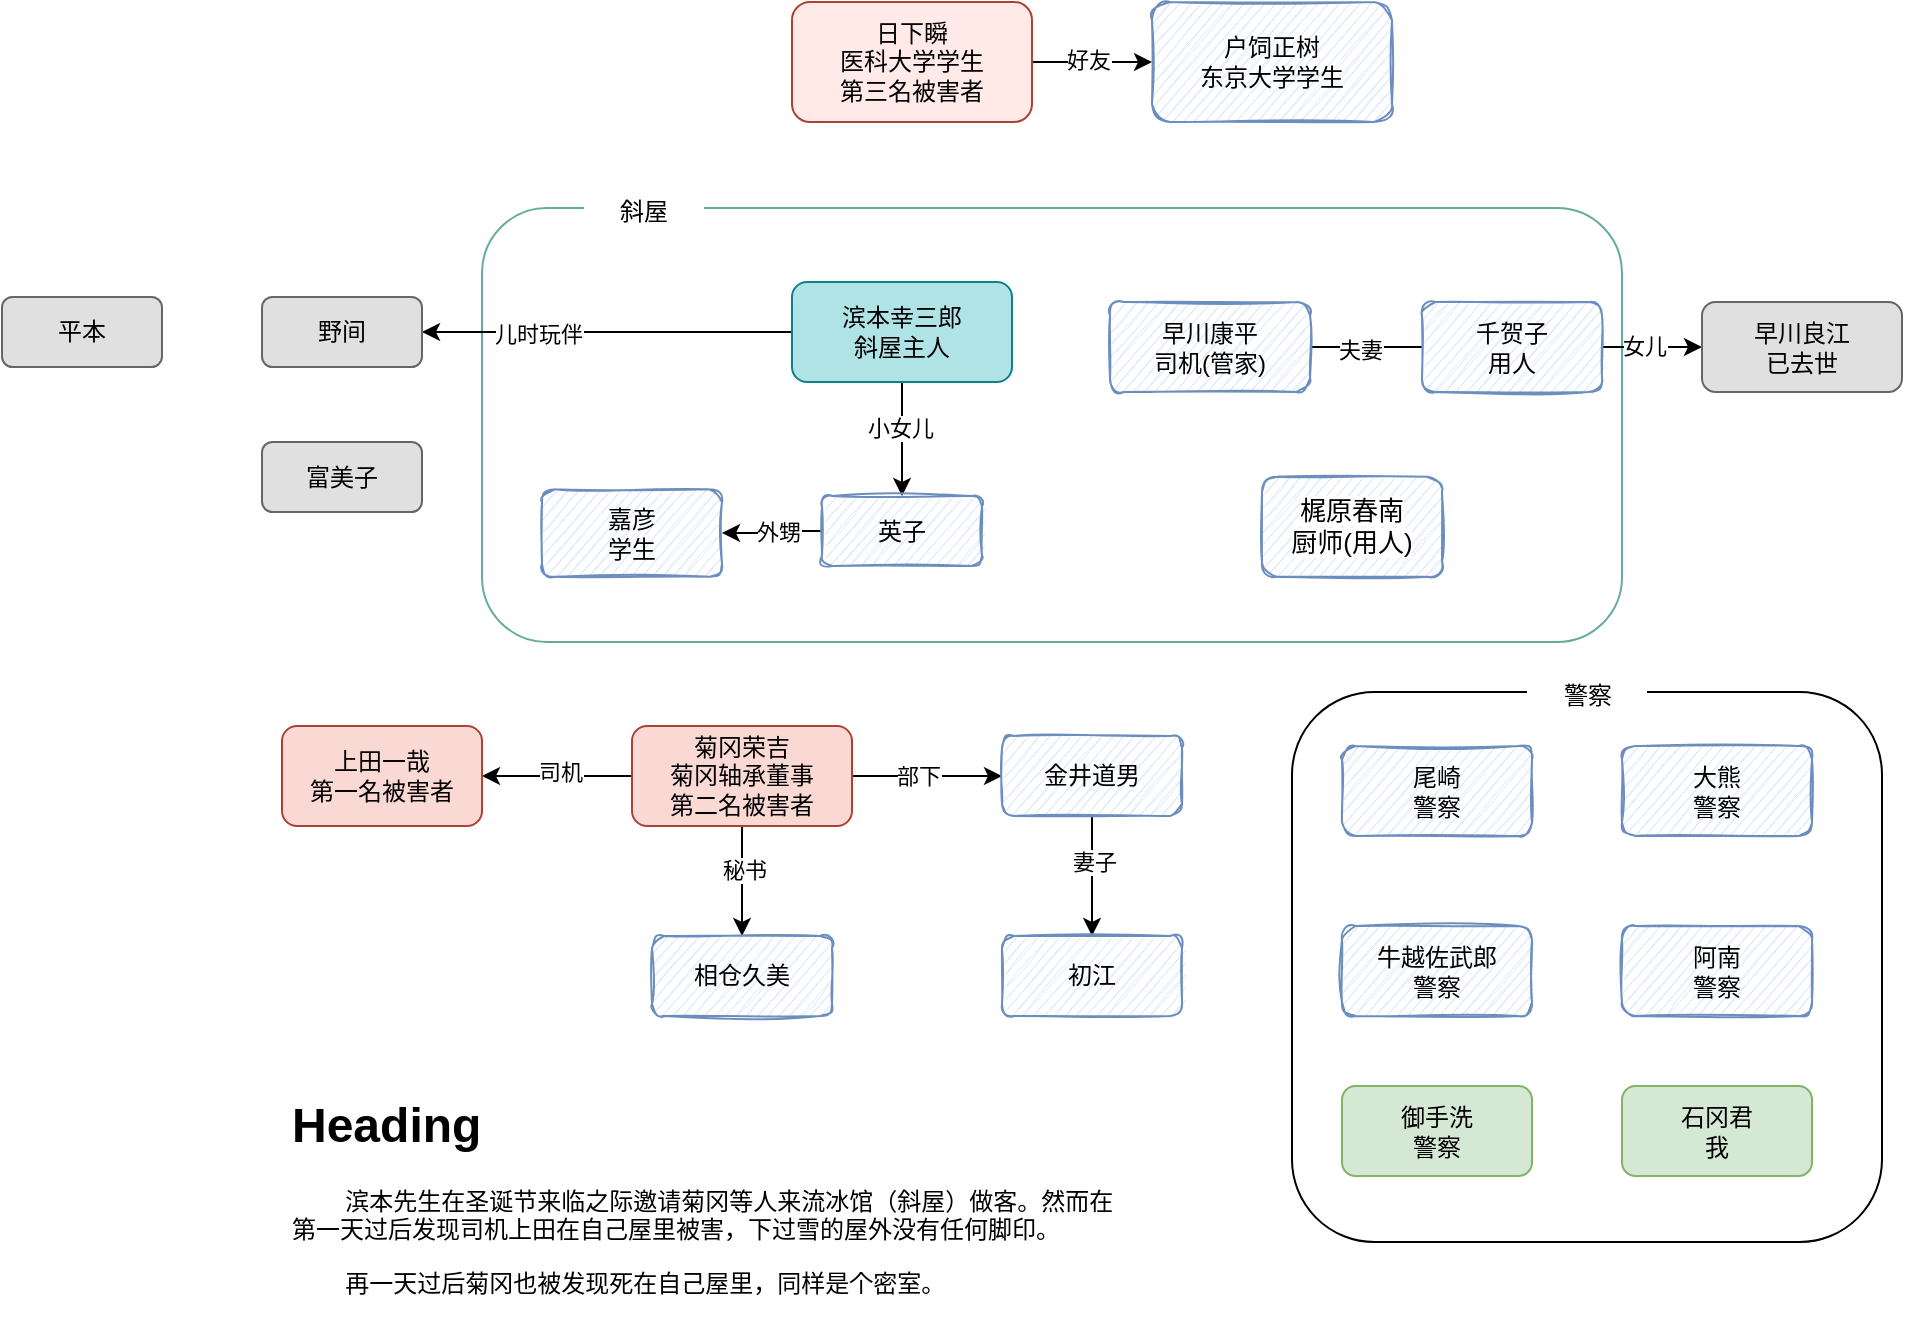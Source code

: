 <mxfile version="16.2.7" type="github">
  <diagram id="lh8hDAflFcDKO-PEYpGf" name="Page-1">
    <mxGraphModel dx="2145" dy="851" grid="1" gridSize="10" guides="1" tooltips="1" connect="1" arrows="1" fold="1" page="1" pageScale="1" pageWidth="827" pageHeight="1169" math="0" shadow="0">
      <root>
        <mxCell id="0" />
        <mxCell id="1" parent="0" />
        <mxCell id="QhgtQVxIqn2LwHONb7wN-4" value="" style="rounded=1;whiteSpace=wrap;html=1;sketch=0;fillColor=none;" vertex="1" parent="1">
          <mxGeometry x="-65" y="395" width="295" height="275" as="geometry" />
        </mxCell>
        <mxCell id="HBpwvR4IjdDxbwPWC7km-29" value="" style="rounded=1;whiteSpace=wrap;html=1;sketch=0;fillColor=none;strokeColor=#67AB9F;" parent="1" vertex="1">
          <mxGeometry x="-470" y="153" width="570" height="217" as="geometry" />
        </mxCell>
        <mxCell id="HBpwvR4IjdDxbwPWC7km-3" value="" style="edgeStyle=orthogonalEdgeStyle;rounded=0;orthogonalLoop=1;jettySize=auto;html=1;" parent="1" source="HBpwvR4IjdDxbwPWC7km-1" target="HBpwvR4IjdDxbwPWC7km-2" edge="1">
          <mxGeometry relative="1" as="geometry" />
        </mxCell>
        <mxCell id="HBpwvR4IjdDxbwPWC7km-4" value="小女儿" style="edgeLabel;html=1;align=center;verticalAlign=middle;resizable=0;points=[];" parent="HBpwvR4IjdDxbwPWC7km-3" vertex="1" connectable="0">
          <mxGeometry x="-0.2" y="4" relative="1" as="geometry">
            <mxPoint x="-5" as="offset" />
          </mxGeometry>
        </mxCell>
        <mxCell id="QhgtQVxIqn2LwHONb7wN-12" style="edgeStyle=orthogonalEdgeStyle;rounded=0;orthogonalLoop=1;jettySize=auto;html=1;" edge="1" parent="1" source="HBpwvR4IjdDxbwPWC7km-1" target="QhgtQVxIqn2LwHONb7wN-11">
          <mxGeometry relative="1" as="geometry" />
        </mxCell>
        <mxCell id="QhgtQVxIqn2LwHONb7wN-13" value="儿时玩伴" style="edgeLabel;html=1;align=center;verticalAlign=middle;resizable=0;points=[];" vertex="1" connectable="0" parent="QhgtQVxIqn2LwHONb7wN-12">
          <mxGeometry x="0.312" y="1" relative="1" as="geometry">
            <mxPoint x="-6" as="offset" />
          </mxGeometry>
        </mxCell>
        <mxCell id="HBpwvR4IjdDxbwPWC7km-1" value="滨本幸三郎&lt;br&gt;斜屋主人" style="rounded=1;whiteSpace=wrap;html=1;fillColor=#b0e3e6;strokeColor=#0e8088;sketch=0;" parent="1" vertex="1">
          <mxGeometry x="-315" y="190" width="110" height="50" as="geometry" />
        </mxCell>
        <mxCell id="HBpwvR4IjdDxbwPWC7km-24" value="" style="edgeStyle=orthogonalEdgeStyle;rounded=0;orthogonalLoop=1;jettySize=auto;html=1;" parent="1" source="HBpwvR4IjdDxbwPWC7km-2" target="HBpwvR4IjdDxbwPWC7km-23" edge="1">
          <mxGeometry relative="1" as="geometry" />
        </mxCell>
        <mxCell id="HBpwvR4IjdDxbwPWC7km-25" value="外甥" style="edgeLabel;html=1;align=center;verticalAlign=middle;resizable=0;points=[];" parent="HBpwvR4IjdDxbwPWC7km-24" vertex="1" connectable="0">
          <mxGeometry x="-0.125" relative="1" as="geometry">
            <mxPoint as="offset" />
          </mxGeometry>
        </mxCell>
        <mxCell id="HBpwvR4IjdDxbwPWC7km-2" value="英子" style="rounded=1;whiteSpace=wrap;html=1;fillColor=#dae8fc;strokeColor=#6c8ebf;sketch=1;" parent="1" vertex="1">
          <mxGeometry x="-300" y="297" width="80" height="35" as="geometry" />
        </mxCell>
        <mxCell id="HBpwvR4IjdDxbwPWC7km-7" value="" style="edgeStyle=orthogonalEdgeStyle;rounded=0;orthogonalLoop=1;jettySize=auto;html=1;" parent="1" source="HBpwvR4IjdDxbwPWC7km-5" target="HBpwvR4IjdDxbwPWC7km-6" edge="1">
          <mxGeometry relative="1" as="geometry" />
        </mxCell>
        <mxCell id="HBpwvR4IjdDxbwPWC7km-8" value="秘书" style="edgeLabel;html=1;align=center;verticalAlign=middle;resizable=0;points=[];" parent="HBpwvR4IjdDxbwPWC7km-7" vertex="1" connectable="0">
          <mxGeometry x="-0.2" y="3" relative="1" as="geometry">
            <mxPoint x="-2" as="offset" />
          </mxGeometry>
        </mxCell>
        <mxCell id="HBpwvR4IjdDxbwPWC7km-10" value="" style="edgeStyle=orthogonalEdgeStyle;rounded=0;orthogonalLoop=1;jettySize=auto;html=1;" parent="1" source="HBpwvR4IjdDxbwPWC7km-5" target="HBpwvR4IjdDxbwPWC7km-9" edge="1">
          <mxGeometry relative="1" as="geometry" />
        </mxCell>
        <mxCell id="HBpwvR4IjdDxbwPWC7km-11" value="司机" style="edgeLabel;html=1;align=center;verticalAlign=middle;resizable=0;points=[];" parent="HBpwvR4IjdDxbwPWC7km-10" vertex="1" connectable="0">
          <mxGeometry x="-0.029" y="-2" relative="1" as="geometry">
            <mxPoint as="offset" />
          </mxGeometry>
        </mxCell>
        <mxCell id="HBpwvR4IjdDxbwPWC7km-14" value="" style="edgeStyle=orthogonalEdgeStyle;rounded=0;orthogonalLoop=1;jettySize=auto;html=1;" parent="1" source="HBpwvR4IjdDxbwPWC7km-5" target="HBpwvR4IjdDxbwPWC7km-13" edge="1">
          <mxGeometry relative="1" as="geometry" />
        </mxCell>
        <mxCell id="HBpwvR4IjdDxbwPWC7km-15" value="部下" style="edgeLabel;html=1;align=center;verticalAlign=middle;resizable=0;points=[];" parent="HBpwvR4IjdDxbwPWC7km-14" vertex="1" connectable="0">
          <mxGeometry x="-0.28" relative="1" as="geometry">
            <mxPoint x="6" as="offset" />
          </mxGeometry>
        </mxCell>
        <mxCell id="HBpwvR4IjdDxbwPWC7km-5" value="菊冈荣吉&lt;br&gt;菊冈轴承董事&lt;br&gt;第二名被害者" style="rounded=1;whiteSpace=wrap;html=1;fillColor=#fad9d5;strokeColor=#ae4132;sketch=0;" parent="1" vertex="1">
          <mxGeometry x="-395" y="412" width="110" height="50" as="geometry" />
        </mxCell>
        <mxCell id="HBpwvR4IjdDxbwPWC7km-6" value="相仓久美" style="rounded=1;whiteSpace=wrap;html=1;fillColor=#dae8fc;strokeColor=#6c8ebf;sketch=1;" parent="1" vertex="1">
          <mxGeometry x="-385" y="517" width="90" height="40" as="geometry" />
        </mxCell>
        <mxCell id="HBpwvR4IjdDxbwPWC7km-9" value="上田一哉&lt;br&gt;第一名被害者" style="whiteSpace=wrap;html=1;fillColor=#fad9d5;strokeColor=#ae4132;rounded=1;sketch=0;" parent="1" vertex="1">
          <mxGeometry x="-570" y="412" width="100" height="50" as="geometry" />
        </mxCell>
        <mxCell id="y3THyuRNtBfS03ENWsE7-1" value="" style="edgeStyle=orthogonalEdgeStyle;rounded=0;orthogonalLoop=1;jettySize=auto;html=1;endArrow=none;endFill=0;" parent="1" source="HBpwvR4IjdDxbwPWC7km-12" target="HBpwvR4IjdDxbwPWC7km-26" edge="1">
          <mxGeometry relative="1" as="geometry" />
        </mxCell>
        <mxCell id="y3THyuRNtBfS03ENWsE7-2" value="夫妻" style="edgeLabel;html=1;align=center;verticalAlign=middle;resizable=0;points=[];" parent="y3THyuRNtBfS03ENWsE7-1" vertex="1" connectable="0">
          <mxGeometry y="-3" relative="1" as="geometry">
            <mxPoint x="-3" y="-2" as="offset" />
          </mxGeometry>
        </mxCell>
        <mxCell id="HBpwvR4IjdDxbwPWC7km-12" value="早川康平&lt;br&gt;司机(管家)" style="rounded=1;whiteSpace=wrap;html=1;fillColor=#dae8fc;strokeColor=#6c8ebf;sketch=1;" parent="1" vertex="1">
          <mxGeometry x="-156" y="200" width="100" height="45" as="geometry" />
        </mxCell>
        <mxCell id="HBpwvR4IjdDxbwPWC7km-17" value="" style="edgeStyle=orthogonalEdgeStyle;rounded=0;orthogonalLoop=1;jettySize=auto;html=1;" parent="1" source="HBpwvR4IjdDxbwPWC7km-13" target="HBpwvR4IjdDxbwPWC7km-16" edge="1">
          <mxGeometry relative="1" as="geometry" />
        </mxCell>
        <mxCell id="HBpwvR4IjdDxbwPWC7km-18" value="妻子" style="edgeLabel;html=1;align=center;verticalAlign=middle;resizable=0;points=[];" parent="HBpwvR4IjdDxbwPWC7km-17" vertex="1" connectable="0">
          <mxGeometry x="-0.4" y="1" relative="1" as="geometry">
            <mxPoint y="5" as="offset" />
          </mxGeometry>
        </mxCell>
        <mxCell id="HBpwvR4IjdDxbwPWC7km-13" value="金井道男" style="rounded=1;whiteSpace=wrap;html=1;fillColor=#dae8fc;strokeColor=#6c8ebf;sketch=1;" parent="1" vertex="1">
          <mxGeometry x="-210" y="417" width="90" height="40" as="geometry" />
        </mxCell>
        <mxCell id="HBpwvR4IjdDxbwPWC7km-16" value="初江" style="whiteSpace=wrap;html=1;fillColor=#dae8fc;strokeColor=#6c8ebf;rounded=1;sketch=1;" parent="1" vertex="1">
          <mxGeometry x="-210" y="517" width="90" height="40" as="geometry" />
        </mxCell>
        <mxCell id="HBpwvR4IjdDxbwPWC7km-21" value="" style="edgeStyle=orthogonalEdgeStyle;rounded=0;orthogonalLoop=1;jettySize=auto;html=1;" parent="1" source="HBpwvR4IjdDxbwPWC7km-19" target="HBpwvR4IjdDxbwPWC7km-20" edge="1">
          <mxGeometry relative="1" as="geometry" />
        </mxCell>
        <mxCell id="HBpwvR4IjdDxbwPWC7km-22" value="好友" style="edgeLabel;html=1;align=center;verticalAlign=middle;resizable=0;points=[];" parent="HBpwvR4IjdDxbwPWC7km-21" vertex="1" connectable="0">
          <mxGeometry x="-0.25" y="1" relative="1" as="geometry">
            <mxPoint x="5" as="offset" />
          </mxGeometry>
        </mxCell>
        <mxCell id="HBpwvR4IjdDxbwPWC7km-19" value="日下瞬&lt;br&gt;医科大学学生&lt;br&gt;第三名被害者" style="whiteSpace=wrap;html=1;fillColor=#FFEAE8;strokeColor=#ae4132;rounded=1;sketch=0;" parent="1" vertex="1">
          <mxGeometry x="-315" y="50" width="120" height="60" as="geometry" />
        </mxCell>
        <mxCell id="HBpwvR4IjdDxbwPWC7km-20" value="户饲正树&lt;br&gt;东京大学学生" style="whiteSpace=wrap;html=1;fillColor=#dae8fc;strokeColor=#6c8ebf;rounded=1;sketch=1;" parent="1" vertex="1">
          <mxGeometry x="-135" y="50" width="120" height="60" as="geometry" />
        </mxCell>
        <mxCell id="HBpwvR4IjdDxbwPWC7km-23" value="嘉彦&lt;br&gt;学生" style="rounded=1;whiteSpace=wrap;html=1;fillColor=#dae8fc;strokeColor=#6c8ebf;sketch=1;" parent="1" vertex="1">
          <mxGeometry x="-440" y="293.63" width="90" height="43.75" as="geometry" />
        </mxCell>
        <mxCell id="QhgtQVxIqn2LwHONb7wN-7" value="" style="edgeStyle=orthogonalEdgeStyle;rounded=0;orthogonalLoop=1;jettySize=auto;html=1;" edge="1" parent="1" source="HBpwvR4IjdDxbwPWC7km-26" target="QhgtQVxIqn2LwHONb7wN-6">
          <mxGeometry relative="1" as="geometry" />
        </mxCell>
        <mxCell id="QhgtQVxIqn2LwHONb7wN-8" value="女儿" style="edgeLabel;html=1;align=center;verticalAlign=middle;resizable=0;points=[];" vertex="1" connectable="0" parent="QhgtQVxIqn2LwHONb7wN-7">
          <mxGeometry x="0.08" y="3" relative="1" as="geometry">
            <mxPoint x="-6" y="2" as="offset" />
          </mxGeometry>
        </mxCell>
        <mxCell id="HBpwvR4IjdDxbwPWC7km-26" value="千贺子&lt;br&gt;用人" style="rounded=1;whiteSpace=wrap;html=1;fillColor=#dae8fc;strokeColor=#6c8ebf;sketch=1;" parent="1" vertex="1">
          <mxGeometry y="200" width="90" height="45" as="geometry" />
        </mxCell>
        <mxCell id="HBpwvR4IjdDxbwPWC7km-28" value="&lt;span style=&quot;font-family: &amp;#34;arial&amp;#34; , sans-serif ; font-size: 13px ; text-indent: 26px ; background-color: rgb(255 , 255 , 255)&quot;&gt;梶原春南&lt;br&gt;厨师(用人)&lt;br&gt;&lt;/span&gt;" style="rounded=1;whiteSpace=wrap;html=1;fillColor=#dae8fc;strokeColor=#6c8ebf;sketch=1;" parent="1" vertex="1">
          <mxGeometry x="-80" y="287.38" width="90" height="50" as="geometry" />
        </mxCell>
        <mxCell id="HBpwvR4IjdDxbwPWC7km-30" value="斜屋" style="text;html=1;strokeColor=none;fillColor=default;align=center;verticalAlign=middle;whiteSpace=wrap;rounded=0;sketch=0;" parent="1" vertex="1">
          <mxGeometry x="-419" y="140" width="60" height="30" as="geometry" />
        </mxCell>
        <mxCell id="HBpwvR4IjdDxbwPWC7km-31" value="大熊&lt;br&gt;警察" style="whiteSpace=wrap;html=1;fillColor=#dae8fc;strokeColor=#6c8ebf;rounded=1;sketch=1;" parent="1" vertex="1">
          <mxGeometry x="100" y="422" width="95" height="45" as="geometry" />
        </mxCell>
        <mxCell id="y3THyuRNtBfS03ENWsE7-3" value="牛越佐武郎&lt;br&gt;警察" style="whiteSpace=wrap;html=1;fillColor=#dae8fc;strokeColor=#6c8ebf;rounded=1;sketch=1;" parent="1" vertex="1">
          <mxGeometry x="-40" y="512" width="95" height="45" as="geometry" />
        </mxCell>
        <mxCell id="y3THyuRNtBfS03ENWsE7-4" value="尾崎&lt;br&gt;警察" style="whiteSpace=wrap;html=1;fillColor=#dae8fc;strokeColor=#6c8ebf;rounded=1;sketch=1;" parent="1" vertex="1">
          <mxGeometry x="-40" y="422" width="95" height="45" as="geometry" />
        </mxCell>
        <mxCell id="QhgtQVxIqn2LwHONb7wN-1" value="阿南&lt;br&gt;警察" style="whiteSpace=wrap;html=1;fillColor=#dae8fc;strokeColor=#6c8ebf;rounded=1;sketch=1;" vertex="1" parent="1">
          <mxGeometry x="100" y="512" width="95" height="45" as="geometry" />
        </mxCell>
        <mxCell id="QhgtQVxIqn2LwHONb7wN-2" value="御手洗&lt;br&gt;警察" style="whiteSpace=wrap;html=1;fillColor=#d5e8d4;strokeColor=#82b366;rounded=1;sketch=0;gradientColor=none;" vertex="1" parent="1">
          <mxGeometry x="-40" y="592" width="95" height="45" as="geometry" />
        </mxCell>
        <mxCell id="QhgtQVxIqn2LwHONb7wN-3" value="石冈君&lt;br&gt;我" style="whiteSpace=wrap;html=1;fillColor=#d5e8d4;strokeColor=#82b366;rounded=1;sketch=0;gradientColor=none;" vertex="1" parent="1">
          <mxGeometry x="100" y="592" width="95" height="45" as="geometry" />
        </mxCell>
        <mxCell id="QhgtQVxIqn2LwHONb7wN-5" value="警察" style="text;html=1;strokeColor=none;fillColor=default;align=center;verticalAlign=middle;whiteSpace=wrap;rounded=0;sketch=0;" vertex="1" parent="1">
          <mxGeometry x="52.5" y="382" width="60" height="30" as="geometry" />
        </mxCell>
        <mxCell id="QhgtQVxIqn2LwHONb7wN-6" value="早川良江&lt;br&gt;已去世" style="rounded=1;whiteSpace=wrap;html=1;fillColor=#E0E0E0;strokeColor=#666666;sketch=0;gradientColor=none;gradientDirection=north;" vertex="1" parent="1">
          <mxGeometry x="140" y="200" width="100" height="45" as="geometry" />
        </mxCell>
        <mxCell id="QhgtQVxIqn2LwHONb7wN-9" value="富美子" style="rounded=1;whiteSpace=wrap;html=1;fillColor=#E0E0E0;strokeColor=#666666;sketch=0;gradientColor=none;gradientDirection=north;" vertex="1" parent="1">
          <mxGeometry x="-580" y="270" width="80" height="35" as="geometry" />
        </mxCell>
        <mxCell id="QhgtQVxIqn2LwHONb7wN-10" value="平本" style="rounded=1;whiteSpace=wrap;html=1;fillColor=#E0E0E0;strokeColor=#666666;sketch=0;gradientColor=none;gradientDirection=north;" vertex="1" parent="1">
          <mxGeometry x="-710" y="197.5" width="80" height="35" as="geometry" />
        </mxCell>
        <mxCell id="QhgtQVxIqn2LwHONb7wN-11" value="野间" style="rounded=1;whiteSpace=wrap;html=1;fillColor=#E0E0E0;strokeColor=#666666;sketch=0;gradientColor=none;gradientDirection=north;" vertex="1" parent="1">
          <mxGeometry x="-580" y="197.5" width="80" height="35" as="geometry" />
        </mxCell>
        <mxCell id="QhgtQVxIqn2LwHONb7wN-15" value="&lt;h1&gt;Heading&lt;/h1&gt;&lt;p&gt;&amp;nbsp; &amp;nbsp; &amp;nbsp; &amp;nbsp; 滨本先生在圣诞节来临之际邀请菊冈等人来流冰馆（斜屋）做客。然而在第一天过后发现司机上田在自己屋里被害，下过雪的屋外没有任何脚印。&lt;/p&gt;&lt;p&gt;&amp;nbsp; &amp;nbsp; &amp;nbsp; &amp;nbsp; 再一天过后菊冈也被发现死在自己屋里，同样是个密室。&lt;/p&gt;" style="text;html=1;strokeColor=none;fillColor=none;spacing=5;spacingTop=-20;whiteSpace=wrap;overflow=hidden;rounded=0;sketch=0;" vertex="1" parent="1">
          <mxGeometry x="-570" y="592" width="420" height="120" as="geometry" />
        </mxCell>
      </root>
    </mxGraphModel>
  </diagram>
</mxfile>
